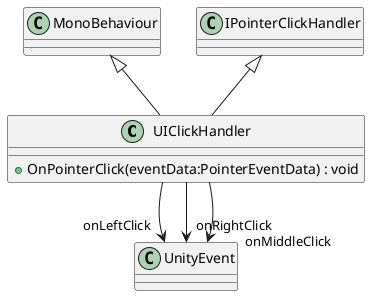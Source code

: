 @startuml
class UIClickHandler {
    + OnPointerClick(eventData:PointerEventData) : void
}
MonoBehaviour <|-- UIClickHandler
IPointerClickHandler <|-- UIClickHandler
UIClickHandler --> "onLeftClick" UnityEvent
UIClickHandler --> "onRightClick" UnityEvent
UIClickHandler --> "onMiddleClick" UnityEvent
@enduml
